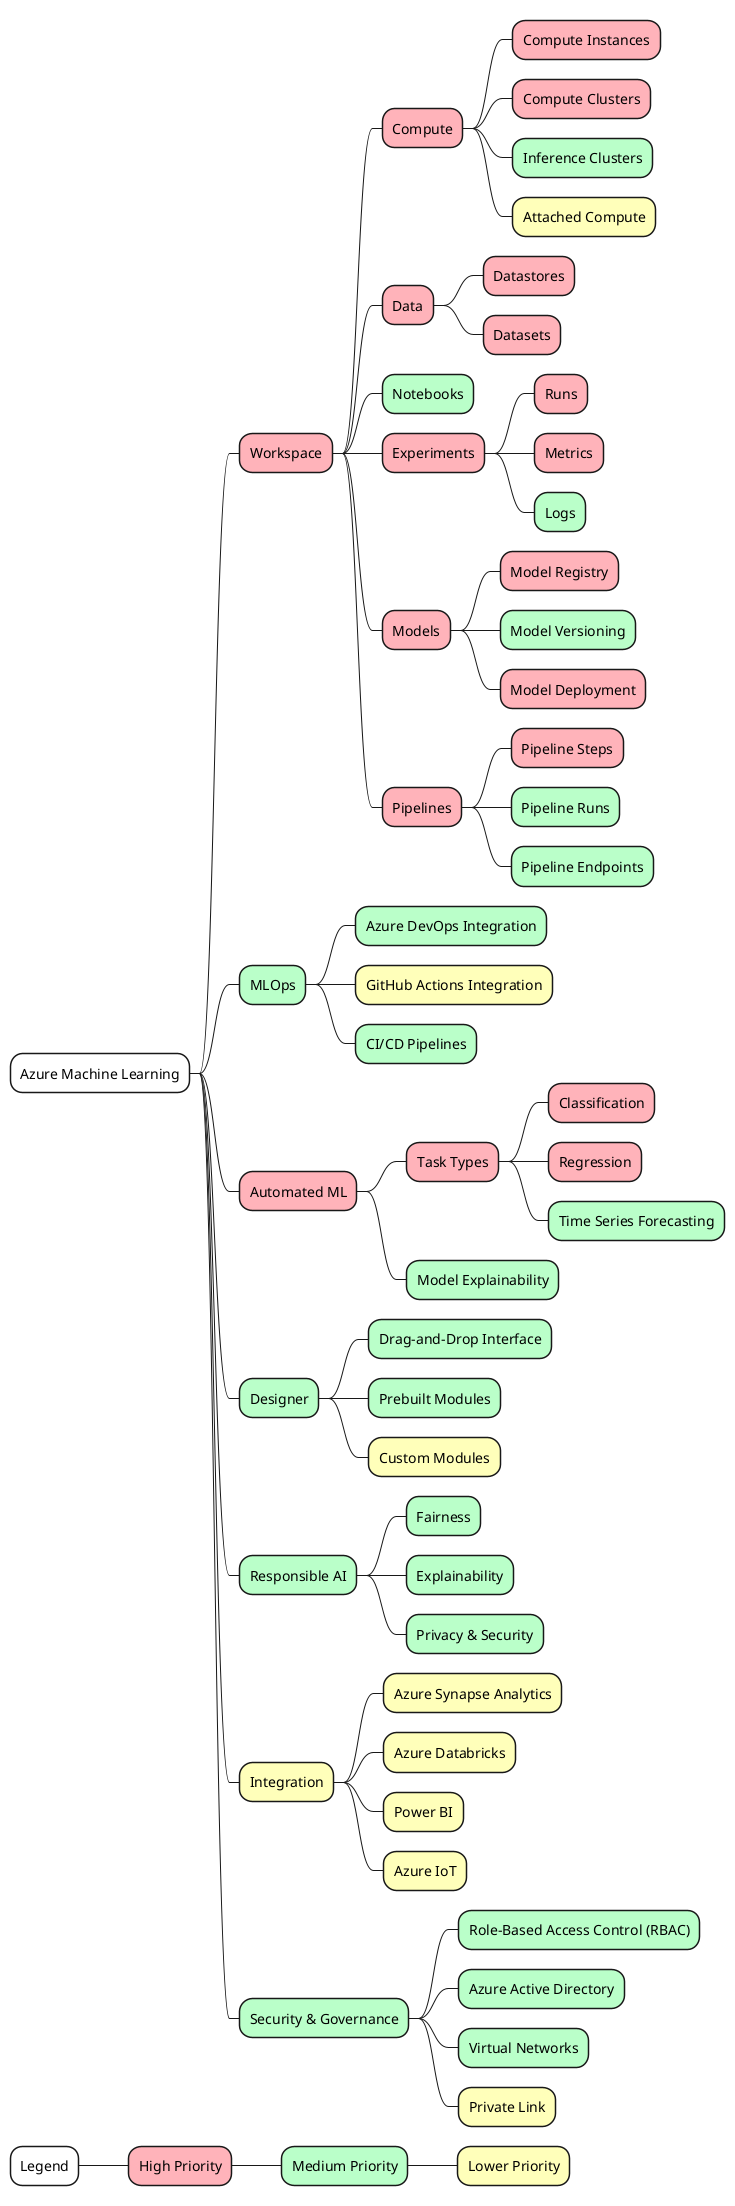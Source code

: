 @startmindmap
<style>
mindmapDiagram {
  node {
    BackgroundColor white
  }
}
</style>
+ Azure Machine Learning
++[#FFB3BA] Workspace
+++[#FFB3BA] Compute
++++[#FFB3BA] Compute Instances
++++[#FFB3BA] Compute Clusters
++++[#BAFFC9] Inference Clusters
++++[#FFFFBA] Attached Compute
+++[#FFB3BA] Data
++++[#FFB3BA] Datastores
++++[#FFB3BA] Datasets
+++[#BAFFC9] Notebooks
+++[#FFB3BA] Experiments
++++[#FFB3BA] Runs
++++[#FFB3BA] Metrics
++++[#BAFFC9] Logs
+++[#FFB3BA] Models
++++[#FFB3BA] Model Registry
++++[#BAFFC9] Model Versioning
++++[#FFB3BA] Model Deployment
+++[#FFB3BA] Pipelines
++++[#FFB3BA] Pipeline Steps
++++[#BAFFC9] Pipeline Runs
++++[#BAFFC9] Pipeline Endpoints
++[#BAFFC9] MLOps
+++[#BAFFC9] Azure DevOps Integration
+++[#FFFFBA] GitHub Actions Integration
+++[#BAFFC9] CI/CD Pipelines
++[#FFB3BA] Automated ML
+++[#FFB3BA] Task Types
++++[#FFB3BA] Classification
++++[#FFB3BA] Regression
++++[#BAFFC9] Time Series Forecasting
+++[#BAFFC9] Model Explainability
++[#BAFFC9] Designer
+++[#BAFFC9] Drag-and-Drop Interface
+++[#BAFFC9] Prebuilt Modules
+++[#FFFFBA] Custom Modules
++[#BAFFC9] Responsible AI
+++[#BAFFC9] Fairness
+++[#BAFFC9] Explainability
+++[#BAFFC9] Privacy & Security
++[#FFFFBA] Integration
+++[#FFFFBA] Azure Synapse Analytics
+++[#FFFFBA] Azure Databricks
+++[#FFFFBA] Power BI
+++[#FFFFBA] Azure IoT
++[#BAFFC9] Security & Governance
+++[#BAFFC9] Role-Based Access Control (RBAC)
+++[#BAFFC9] Azure Active Directory
+++[#BAFFC9] Virtual Networks
+++[#FFFFBA] Private Link
+ Legend
++[#FFB3BA] High Priority
+++[#BAFFC9] Medium Priority
++++[#FFFFBA] Lower Priority
 
@endmindmap
